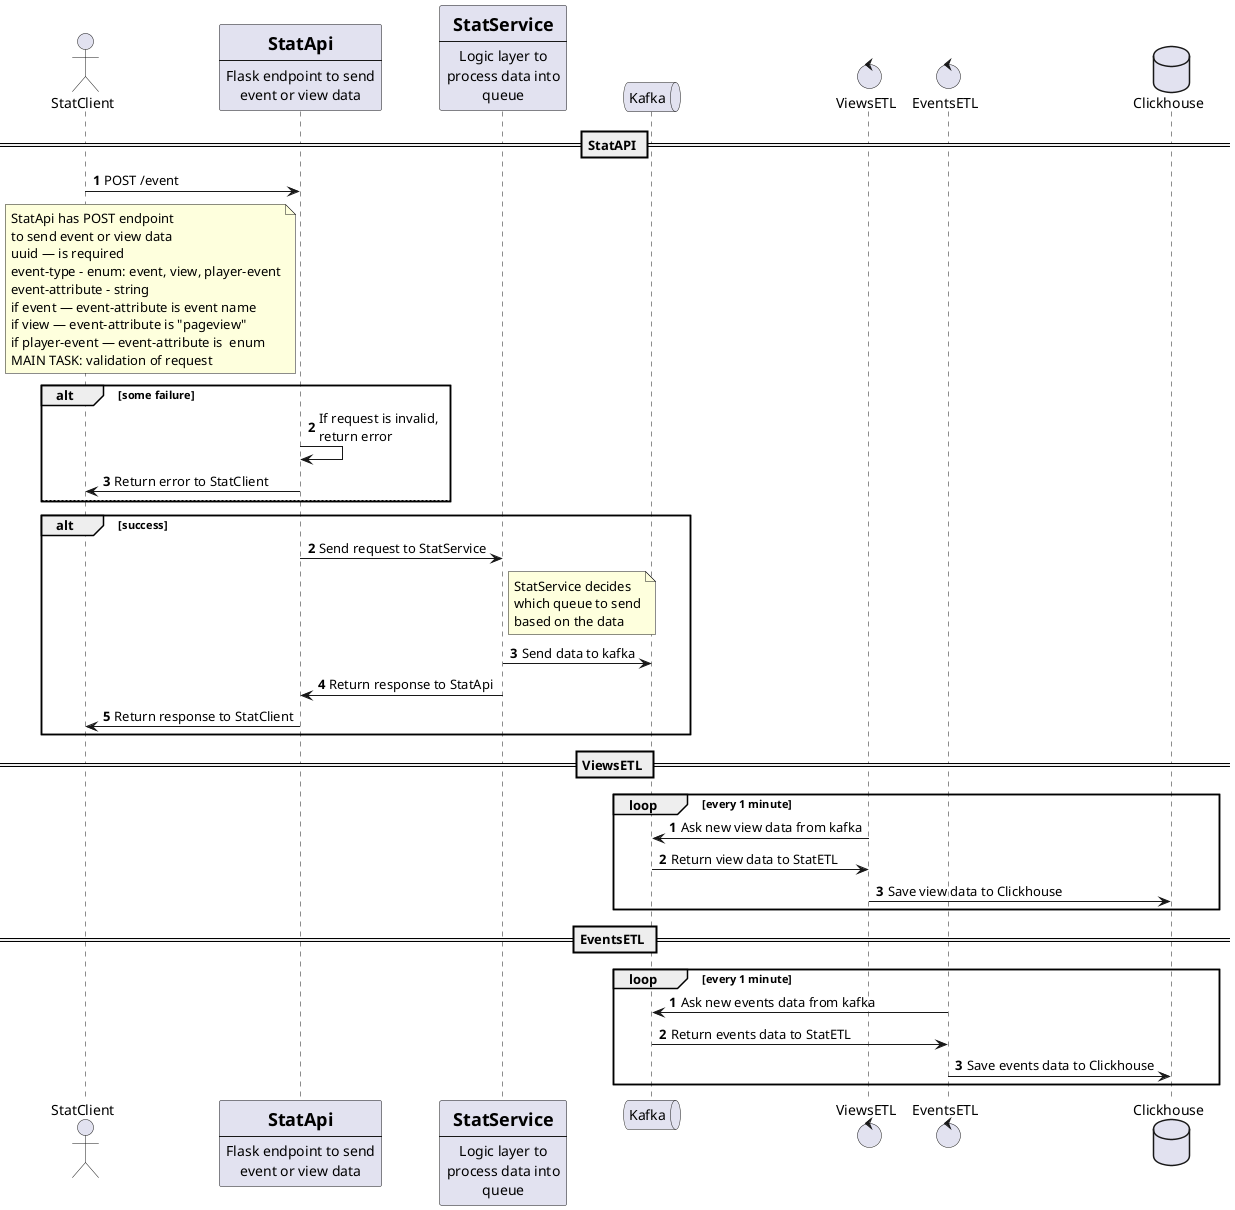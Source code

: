 @startuml
'https://plantuml.com/sequence-diagram


actor StatClient


participant StatApi [
    =StatApi
    ----
    Flask endpoint to send
    event or view data
]
participant StatService[
    =StatService
    ----
    Logic layer to
    process data into
    queue
]
queue Kafka
control ViewsETL
control EventsETL
database Clickhouse


autonumber

== StatAPI ==

StatClient -> StatApi: POST /event
note left of StatApi
    StatApi has POST endpoint
    to send event or view data
    uuid — is required
    event-type - enum: event, view, player-event
    event-attribute - string
    if event — event-attribute is event name
    if view — event-attribute is "pageview"
    if player-event — event-attribute is  enum
    MAIN TASK: validation of request
end note
alt some failure
StatApi -> StatApi: If request is invalid,\nreturn error
StatApi -> StatClient: Return error to StatClient
else
end
autonumber stop
autonumber  2
alt success
StatApi -> StatService: Send request to StatService
note right of StatService
    StatService decides
    which queue to send
    based on the data
end note

StatService -> Kafka: Send data to kafka
StatService -> StatApi: Return response to StatApi
StatApi -> StatClient: Return response to StatClient
end
autonumber stop

== ViewsETL ==
autonumber
loop every 1 minute
ViewsETL -> Kafka: Ask new view data from kafka
Kafka -> ViewsETL: Return view data to StatETL
ViewsETL -> Clickhouse: Save view data to Clickhouse
end
autonumber stop
== EventsETL ==
autonumber
loop every 1 minute
EventsETL -> Kafka: Ask new events data from kafka
Kafka -> EventsETL: Return events data to StatETL
EventsETL -> Clickhouse: Save events data to Clickhouse
end
autonumber stop
@enduml